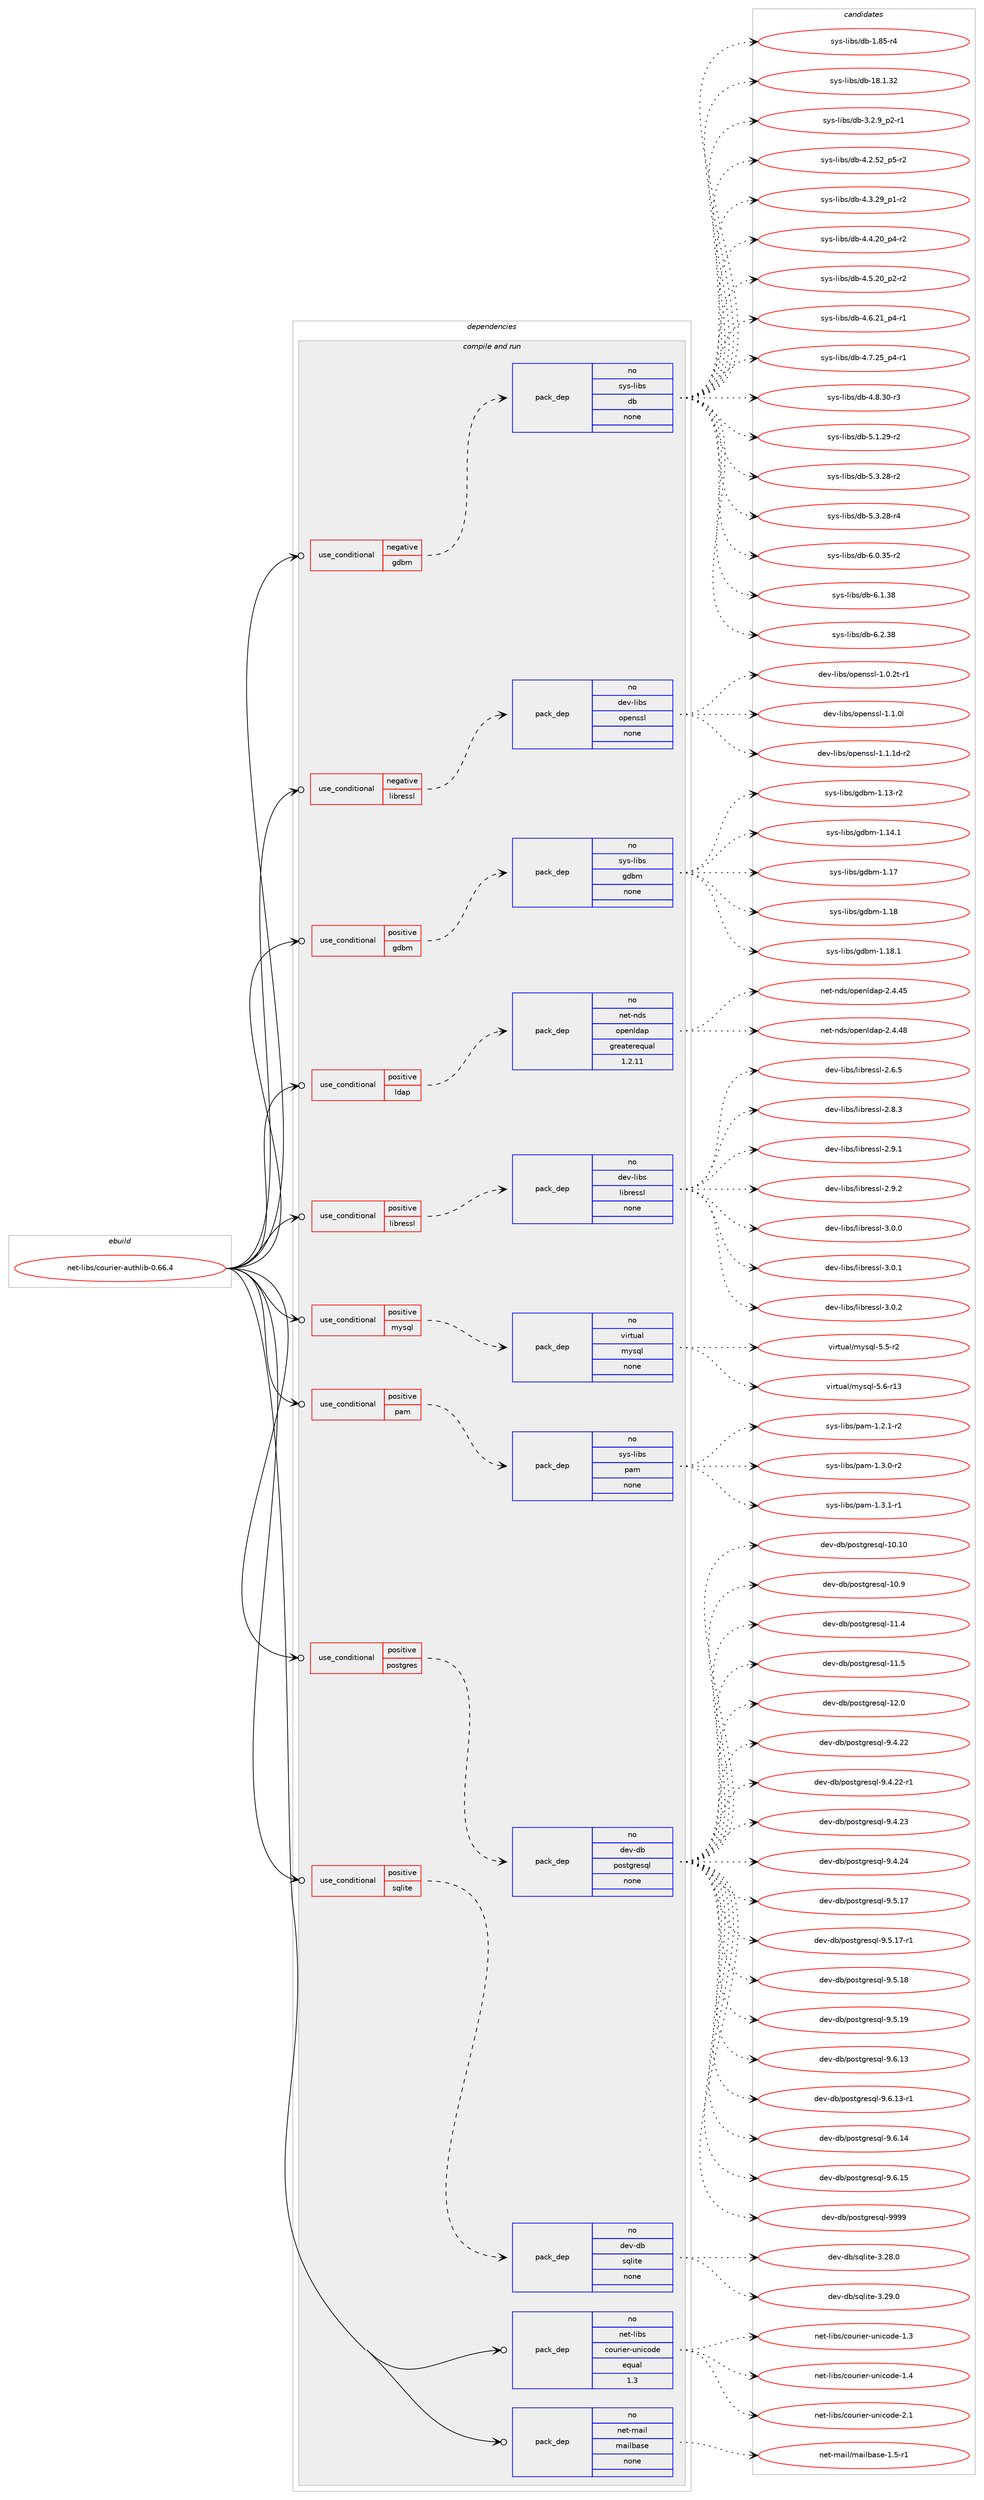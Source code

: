 digraph prolog {

# *************
# Graph options
# *************

newrank=true;
concentrate=true;
compound=true;
graph [rankdir=LR,fontname=Helvetica,fontsize=10,ranksep=1.5];#, ranksep=2.5, nodesep=0.2];
edge  [arrowhead=vee];
node  [fontname=Helvetica,fontsize=10];

# **********
# The ebuild
# **********

subgraph cluster_leftcol {
color=gray;
rank=same;
label=<<i>ebuild</i>>;
id [label="net-libs/courier-authlib-0.66.4", color=red, width=4, href="../net-libs/courier-authlib-0.66.4.svg"];
}

# ****************
# The dependencies
# ****************

subgraph cluster_midcol {
color=gray;
label=<<i>dependencies</i>>;
subgraph cluster_compile {
fillcolor="#eeeeee";
style=filled;
label=<<i>compile</i>>;
}
subgraph cluster_compileandrun {
fillcolor="#eeeeee";
style=filled;
label=<<i>compile and run</i>>;
subgraph cond201177 {
dependency825329 [label=<<TABLE BORDER="0" CELLBORDER="1" CELLSPACING="0" CELLPADDING="4"><TR><TD ROWSPAN="3" CELLPADDING="10">use_conditional</TD></TR><TR><TD>negative</TD></TR><TR><TD>gdbm</TD></TR></TABLE>>, shape=none, color=red];
subgraph pack609718 {
dependency825330 [label=<<TABLE BORDER="0" CELLBORDER="1" CELLSPACING="0" CELLPADDING="4" WIDTH="220"><TR><TD ROWSPAN="6" CELLPADDING="30">pack_dep</TD></TR><TR><TD WIDTH="110">no</TD></TR><TR><TD>sys-libs</TD></TR><TR><TD>db</TD></TR><TR><TD>none</TD></TR><TR><TD></TD></TR></TABLE>>, shape=none, color=blue];
}
dependency825329:e -> dependency825330:w [weight=20,style="dashed",arrowhead="vee"];
}
id:e -> dependency825329:w [weight=20,style="solid",arrowhead="odotvee"];
subgraph cond201178 {
dependency825331 [label=<<TABLE BORDER="0" CELLBORDER="1" CELLSPACING="0" CELLPADDING="4"><TR><TD ROWSPAN="3" CELLPADDING="10">use_conditional</TD></TR><TR><TD>negative</TD></TR><TR><TD>libressl</TD></TR></TABLE>>, shape=none, color=red];
subgraph pack609719 {
dependency825332 [label=<<TABLE BORDER="0" CELLBORDER="1" CELLSPACING="0" CELLPADDING="4" WIDTH="220"><TR><TD ROWSPAN="6" CELLPADDING="30">pack_dep</TD></TR><TR><TD WIDTH="110">no</TD></TR><TR><TD>dev-libs</TD></TR><TR><TD>openssl</TD></TR><TR><TD>none</TD></TR><TR><TD></TD></TR></TABLE>>, shape=none, color=blue];
}
dependency825331:e -> dependency825332:w [weight=20,style="dashed",arrowhead="vee"];
}
id:e -> dependency825331:w [weight=20,style="solid",arrowhead="odotvee"];
subgraph cond201179 {
dependency825333 [label=<<TABLE BORDER="0" CELLBORDER="1" CELLSPACING="0" CELLPADDING="4"><TR><TD ROWSPAN="3" CELLPADDING="10">use_conditional</TD></TR><TR><TD>positive</TD></TR><TR><TD>gdbm</TD></TR></TABLE>>, shape=none, color=red];
subgraph pack609720 {
dependency825334 [label=<<TABLE BORDER="0" CELLBORDER="1" CELLSPACING="0" CELLPADDING="4" WIDTH="220"><TR><TD ROWSPAN="6" CELLPADDING="30">pack_dep</TD></TR><TR><TD WIDTH="110">no</TD></TR><TR><TD>sys-libs</TD></TR><TR><TD>gdbm</TD></TR><TR><TD>none</TD></TR><TR><TD></TD></TR></TABLE>>, shape=none, color=blue];
}
dependency825333:e -> dependency825334:w [weight=20,style="dashed",arrowhead="vee"];
}
id:e -> dependency825333:w [weight=20,style="solid",arrowhead="odotvee"];
subgraph cond201180 {
dependency825335 [label=<<TABLE BORDER="0" CELLBORDER="1" CELLSPACING="0" CELLPADDING="4"><TR><TD ROWSPAN="3" CELLPADDING="10">use_conditional</TD></TR><TR><TD>positive</TD></TR><TR><TD>ldap</TD></TR></TABLE>>, shape=none, color=red];
subgraph pack609721 {
dependency825336 [label=<<TABLE BORDER="0" CELLBORDER="1" CELLSPACING="0" CELLPADDING="4" WIDTH="220"><TR><TD ROWSPAN="6" CELLPADDING="30">pack_dep</TD></TR><TR><TD WIDTH="110">no</TD></TR><TR><TD>net-nds</TD></TR><TR><TD>openldap</TD></TR><TR><TD>greaterequal</TD></TR><TR><TD>1.2.11</TD></TR></TABLE>>, shape=none, color=blue];
}
dependency825335:e -> dependency825336:w [weight=20,style="dashed",arrowhead="vee"];
}
id:e -> dependency825335:w [weight=20,style="solid",arrowhead="odotvee"];
subgraph cond201181 {
dependency825337 [label=<<TABLE BORDER="0" CELLBORDER="1" CELLSPACING="0" CELLPADDING="4"><TR><TD ROWSPAN="3" CELLPADDING="10">use_conditional</TD></TR><TR><TD>positive</TD></TR><TR><TD>libressl</TD></TR></TABLE>>, shape=none, color=red];
subgraph pack609722 {
dependency825338 [label=<<TABLE BORDER="0" CELLBORDER="1" CELLSPACING="0" CELLPADDING="4" WIDTH="220"><TR><TD ROWSPAN="6" CELLPADDING="30">pack_dep</TD></TR><TR><TD WIDTH="110">no</TD></TR><TR><TD>dev-libs</TD></TR><TR><TD>libressl</TD></TR><TR><TD>none</TD></TR><TR><TD></TD></TR></TABLE>>, shape=none, color=blue];
}
dependency825337:e -> dependency825338:w [weight=20,style="dashed",arrowhead="vee"];
}
id:e -> dependency825337:w [weight=20,style="solid",arrowhead="odotvee"];
subgraph cond201182 {
dependency825339 [label=<<TABLE BORDER="0" CELLBORDER="1" CELLSPACING="0" CELLPADDING="4"><TR><TD ROWSPAN="3" CELLPADDING="10">use_conditional</TD></TR><TR><TD>positive</TD></TR><TR><TD>mysql</TD></TR></TABLE>>, shape=none, color=red];
subgraph pack609723 {
dependency825340 [label=<<TABLE BORDER="0" CELLBORDER="1" CELLSPACING="0" CELLPADDING="4" WIDTH="220"><TR><TD ROWSPAN="6" CELLPADDING="30">pack_dep</TD></TR><TR><TD WIDTH="110">no</TD></TR><TR><TD>virtual</TD></TR><TR><TD>mysql</TD></TR><TR><TD>none</TD></TR><TR><TD></TD></TR></TABLE>>, shape=none, color=blue];
}
dependency825339:e -> dependency825340:w [weight=20,style="dashed",arrowhead="vee"];
}
id:e -> dependency825339:w [weight=20,style="solid",arrowhead="odotvee"];
subgraph cond201183 {
dependency825341 [label=<<TABLE BORDER="0" CELLBORDER="1" CELLSPACING="0" CELLPADDING="4"><TR><TD ROWSPAN="3" CELLPADDING="10">use_conditional</TD></TR><TR><TD>positive</TD></TR><TR><TD>pam</TD></TR></TABLE>>, shape=none, color=red];
subgraph pack609724 {
dependency825342 [label=<<TABLE BORDER="0" CELLBORDER="1" CELLSPACING="0" CELLPADDING="4" WIDTH="220"><TR><TD ROWSPAN="6" CELLPADDING="30">pack_dep</TD></TR><TR><TD WIDTH="110">no</TD></TR><TR><TD>sys-libs</TD></TR><TR><TD>pam</TD></TR><TR><TD>none</TD></TR><TR><TD></TD></TR></TABLE>>, shape=none, color=blue];
}
dependency825341:e -> dependency825342:w [weight=20,style="dashed",arrowhead="vee"];
}
id:e -> dependency825341:w [weight=20,style="solid",arrowhead="odotvee"];
subgraph cond201184 {
dependency825343 [label=<<TABLE BORDER="0" CELLBORDER="1" CELLSPACING="0" CELLPADDING="4"><TR><TD ROWSPAN="3" CELLPADDING="10">use_conditional</TD></TR><TR><TD>positive</TD></TR><TR><TD>postgres</TD></TR></TABLE>>, shape=none, color=red];
subgraph pack609725 {
dependency825344 [label=<<TABLE BORDER="0" CELLBORDER="1" CELLSPACING="0" CELLPADDING="4" WIDTH="220"><TR><TD ROWSPAN="6" CELLPADDING="30">pack_dep</TD></TR><TR><TD WIDTH="110">no</TD></TR><TR><TD>dev-db</TD></TR><TR><TD>postgresql</TD></TR><TR><TD>none</TD></TR><TR><TD></TD></TR></TABLE>>, shape=none, color=blue];
}
dependency825343:e -> dependency825344:w [weight=20,style="dashed",arrowhead="vee"];
}
id:e -> dependency825343:w [weight=20,style="solid",arrowhead="odotvee"];
subgraph cond201185 {
dependency825345 [label=<<TABLE BORDER="0" CELLBORDER="1" CELLSPACING="0" CELLPADDING="4"><TR><TD ROWSPAN="3" CELLPADDING="10">use_conditional</TD></TR><TR><TD>positive</TD></TR><TR><TD>sqlite</TD></TR></TABLE>>, shape=none, color=red];
subgraph pack609726 {
dependency825346 [label=<<TABLE BORDER="0" CELLBORDER="1" CELLSPACING="0" CELLPADDING="4" WIDTH="220"><TR><TD ROWSPAN="6" CELLPADDING="30">pack_dep</TD></TR><TR><TD WIDTH="110">no</TD></TR><TR><TD>dev-db</TD></TR><TR><TD>sqlite</TD></TR><TR><TD>none</TD></TR><TR><TD></TD></TR></TABLE>>, shape=none, color=blue];
}
dependency825345:e -> dependency825346:w [weight=20,style="dashed",arrowhead="vee"];
}
id:e -> dependency825345:w [weight=20,style="solid",arrowhead="odotvee"];
subgraph pack609727 {
dependency825347 [label=<<TABLE BORDER="0" CELLBORDER="1" CELLSPACING="0" CELLPADDING="4" WIDTH="220"><TR><TD ROWSPAN="6" CELLPADDING="30">pack_dep</TD></TR><TR><TD WIDTH="110">no</TD></TR><TR><TD>net-libs</TD></TR><TR><TD>courier-unicode</TD></TR><TR><TD>equal</TD></TR><TR><TD>1.3</TD></TR></TABLE>>, shape=none, color=blue];
}
id:e -> dependency825347:w [weight=20,style="solid",arrowhead="odotvee"];
subgraph pack609728 {
dependency825348 [label=<<TABLE BORDER="0" CELLBORDER="1" CELLSPACING="0" CELLPADDING="4" WIDTH="220"><TR><TD ROWSPAN="6" CELLPADDING="30">pack_dep</TD></TR><TR><TD WIDTH="110">no</TD></TR><TR><TD>net-mail</TD></TR><TR><TD>mailbase</TD></TR><TR><TD>none</TD></TR><TR><TD></TD></TR></TABLE>>, shape=none, color=blue];
}
id:e -> dependency825348:w [weight=20,style="solid",arrowhead="odotvee"];
}
subgraph cluster_run {
fillcolor="#eeeeee";
style=filled;
label=<<i>run</i>>;
}
}

# **************
# The candidates
# **************

subgraph cluster_choices {
rank=same;
color=gray;
label=<<i>candidates</i>>;

subgraph choice609718 {
color=black;
nodesep=1;
choice1151211154510810598115471009845494656534511452 [label="sys-libs/db-1.85-r4", color=red, width=4,href="../sys-libs/db-1.85-r4.svg"];
choice115121115451081059811547100984549564649465150 [label="sys-libs/db-18.1.32", color=red, width=4,href="../sys-libs/db-18.1.32.svg"];
choice1151211154510810598115471009845514650465795112504511449 [label="sys-libs/db-3.2.9_p2-r1", color=red, width=4,href="../sys-libs/db-3.2.9_p2-r1.svg"];
choice115121115451081059811547100984552465046535095112534511450 [label="sys-libs/db-4.2.52_p5-r2", color=red, width=4,href="../sys-libs/db-4.2.52_p5-r2.svg"];
choice115121115451081059811547100984552465146505795112494511450 [label="sys-libs/db-4.3.29_p1-r2", color=red, width=4,href="../sys-libs/db-4.3.29_p1-r2.svg"];
choice115121115451081059811547100984552465246504895112524511450 [label="sys-libs/db-4.4.20_p4-r2", color=red, width=4,href="../sys-libs/db-4.4.20_p4-r2.svg"];
choice115121115451081059811547100984552465346504895112504511450 [label="sys-libs/db-4.5.20_p2-r2", color=red, width=4,href="../sys-libs/db-4.5.20_p2-r2.svg"];
choice115121115451081059811547100984552465446504995112524511449 [label="sys-libs/db-4.6.21_p4-r1", color=red, width=4,href="../sys-libs/db-4.6.21_p4-r1.svg"];
choice115121115451081059811547100984552465546505395112524511449 [label="sys-libs/db-4.7.25_p4-r1", color=red, width=4,href="../sys-libs/db-4.7.25_p4-r1.svg"];
choice11512111545108105981154710098455246564651484511451 [label="sys-libs/db-4.8.30-r3", color=red, width=4,href="../sys-libs/db-4.8.30-r3.svg"];
choice11512111545108105981154710098455346494650574511450 [label="sys-libs/db-5.1.29-r2", color=red, width=4,href="../sys-libs/db-5.1.29-r2.svg"];
choice11512111545108105981154710098455346514650564511450 [label="sys-libs/db-5.3.28-r2", color=red, width=4,href="../sys-libs/db-5.3.28-r2.svg"];
choice11512111545108105981154710098455346514650564511452 [label="sys-libs/db-5.3.28-r4", color=red, width=4,href="../sys-libs/db-5.3.28-r4.svg"];
choice11512111545108105981154710098455446484651534511450 [label="sys-libs/db-6.0.35-r2", color=red, width=4,href="../sys-libs/db-6.0.35-r2.svg"];
choice1151211154510810598115471009845544649465156 [label="sys-libs/db-6.1.38", color=red, width=4,href="../sys-libs/db-6.1.38.svg"];
choice1151211154510810598115471009845544650465156 [label="sys-libs/db-6.2.38", color=red, width=4,href="../sys-libs/db-6.2.38.svg"];
dependency825330:e -> choice1151211154510810598115471009845494656534511452:w [style=dotted,weight="100"];
dependency825330:e -> choice115121115451081059811547100984549564649465150:w [style=dotted,weight="100"];
dependency825330:e -> choice1151211154510810598115471009845514650465795112504511449:w [style=dotted,weight="100"];
dependency825330:e -> choice115121115451081059811547100984552465046535095112534511450:w [style=dotted,weight="100"];
dependency825330:e -> choice115121115451081059811547100984552465146505795112494511450:w [style=dotted,weight="100"];
dependency825330:e -> choice115121115451081059811547100984552465246504895112524511450:w [style=dotted,weight="100"];
dependency825330:e -> choice115121115451081059811547100984552465346504895112504511450:w [style=dotted,weight="100"];
dependency825330:e -> choice115121115451081059811547100984552465446504995112524511449:w [style=dotted,weight="100"];
dependency825330:e -> choice115121115451081059811547100984552465546505395112524511449:w [style=dotted,weight="100"];
dependency825330:e -> choice11512111545108105981154710098455246564651484511451:w [style=dotted,weight="100"];
dependency825330:e -> choice11512111545108105981154710098455346494650574511450:w [style=dotted,weight="100"];
dependency825330:e -> choice11512111545108105981154710098455346514650564511450:w [style=dotted,weight="100"];
dependency825330:e -> choice11512111545108105981154710098455346514650564511452:w [style=dotted,weight="100"];
dependency825330:e -> choice11512111545108105981154710098455446484651534511450:w [style=dotted,weight="100"];
dependency825330:e -> choice1151211154510810598115471009845544649465156:w [style=dotted,weight="100"];
dependency825330:e -> choice1151211154510810598115471009845544650465156:w [style=dotted,weight="100"];
}
subgraph choice609719 {
color=black;
nodesep=1;
choice1001011184510810598115471111121011101151151084549464846501164511449 [label="dev-libs/openssl-1.0.2t-r1", color=red, width=4,href="../dev-libs/openssl-1.0.2t-r1.svg"];
choice100101118451081059811547111112101110115115108454946494648108 [label="dev-libs/openssl-1.1.0l", color=red, width=4,href="../dev-libs/openssl-1.1.0l.svg"];
choice1001011184510810598115471111121011101151151084549464946491004511450 [label="dev-libs/openssl-1.1.1d-r2", color=red, width=4,href="../dev-libs/openssl-1.1.1d-r2.svg"];
dependency825332:e -> choice1001011184510810598115471111121011101151151084549464846501164511449:w [style=dotted,weight="100"];
dependency825332:e -> choice100101118451081059811547111112101110115115108454946494648108:w [style=dotted,weight="100"];
dependency825332:e -> choice1001011184510810598115471111121011101151151084549464946491004511450:w [style=dotted,weight="100"];
}
subgraph choice609720 {
color=black;
nodesep=1;
choice1151211154510810598115471031009810945494649514511450 [label="sys-libs/gdbm-1.13-r2", color=red, width=4,href="../sys-libs/gdbm-1.13-r2.svg"];
choice1151211154510810598115471031009810945494649524649 [label="sys-libs/gdbm-1.14.1", color=red, width=4,href="../sys-libs/gdbm-1.14.1.svg"];
choice115121115451081059811547103100981094549464955 [label="sys-libs/gdbm-1.17", color=red, width=4,href="../sys-libs/gdbm-1.17.svg"];
choice115121115451081059811547103100981094549464956 [label="sys-libs/gdbm-1.18", color=red, width=4,href="../sys-libs/gdbm-1.18.svg"];
choice1151211154510810598115471031009810945494649564649 [label="sys-libs/gdbm-1.18.1", color=red, width=4,href="../sys-libs/gdbm-1.18.1.svg"];
dependency825334:e -> choice1151211154510810598115471031009810945494649514511450:w [style=dotted,weight="100"];
dependency825334:e -> choice1151211154510810598115471031009810945494649524649:w [style=dotted,weight="100"];
dependency825334:e -> choice115121115451081059811547103100981094549464955:w [style=dotted,weight="100"];
dependency825334:e -> choice115121115451081059811547103100981094549464956:w [style=dotted,weight="100"];
dependency825334:e -> choice1151211154510810598115471031009810945494649564649:w [style=dotted,weight="100"];
}
subgraph choice609721 {
color=black;
nodesep=1;
choice11010111645110100115471111121011101081009711245504652465253 [label="net-nds/openldap-2.4.45", color=red, width=4,href="../net-nds/openldap-2.4.45.svg"];
choice11010111645110100115471111121011101081009711245504652465256 [label="net-nds/openldap-2.4.48", color=red, width=4,href="../net-nds/openldap-2.4.48.svg"];
dependency825336:e -> choice11010111645110100115471111121011101081009711245504652465253:w [style=dotted,weight="100"];
dependency825336:e -> choice11010111645110100115471111121011101081009711245504652465256:w [style=dotted,weight="100"];
}
subgraph choice609722 {
color=black;
nodesep=1;
choice10010111845108105981154710810598114101115115108455046544653 [label="dev-libs/libressl-2.6.5", color=red, width=4,href="../dev-libs/libressl-2.6.5.svg"];
choice10010111845108105981154710810598114101115115108455046564651 [label="dev-libs/libressl-2.8.3", color=red, width=4,href="../dev-libs/libressl-2.8.3.svg"];
choice10010111845108105981154710810598114101115115108455046574649 [label="dev-libs/libressl-2.9.1", color=red, width=4,href="../dev-libs/libressl-2.9.1.svg"];
choice10010111845108105981154710810598114101115115108455046574650 [label="dev-libs/libressl-2.9.2", color=red, width=4,href="../dev-libs/libressl-2.9.2.svg"];
choice10010111845108105981154710810598114101115115108455146484648 [label="dev-libs/libressl-3.0.0", color=red, width=4,href="../dev-libs/libressl-3.0.0.svg"];
choice10010111845108105981154710810598114101115115108455146484649 [label="dev-libs/libressl-3.0.1", color=red, width=4,href="../dev-libs/libressl-3.0.1.svg"];
choice10010111845108105981154710810598114101115115108455146484650 [label="dev-libs/libressl-3.0.2", color=red, width=4,href="../dev-libs/libressl-3.0.2.svg"];
dependency825338:e -> choice10010111845108105981154710810598114101115115108455046544653:w [style=dotted,weight="100"];
dependency825338:e -> choice10010111845108105981154710810598114101115115108455046564651:w [style=dotted,weight="100"];
dependency825338:e -> choice10010111845108105981154710810598114101115115108455046574649:w [style=dotted,weight="100"];
dependency825338:e -> choice10010111845108105981154710810598114101115115108455046574650:w [style=dotted,weight="100"];
dependency825338:e -> choice10010111845108105981154710810598114101115115108455146484648:w [style=dotted,weight="100"];
dependency825338:e -> choice10010111845108105981154710810598114101115115108455146484649:w [style=dotted,weight="100"];
dependency825338:e -> choice10010111845108105981154710810598114101115115108455146484650:w [style=dotted,weight="100"];
}
subgraph choice609723 {
color=black;
nodesep=1;
choice1181051141161179710847109121115113108455346534511450 [label="virtual/mysql-5.5-r2", color=red, width=4,href="../virtual/mysql-5.5-r2.svg"];
choice118105114116117971084710912111511310845534654451144951 [label="virtual/mysql-5.6-r13", color=red, width=4,href="../virtual/mysql-5.6-r13.svg"];
dependency825340:e -> choice1181051141161179710847109121115113108455346534511450:w [style=dotted,weight="100"];
dependency825340:e -> choice118105114116117971084710912111511310845534654451144951:w [style=dotted,weight="100"];
}
subgraph choice609724 {
color=black;
nodesep=1;
choice115121115451081059811547112971094549465046494511450 [label="sys-libs/pam-1.2.1-r2", color=red, width=4,href="../sys-libs/pam-1.2.1-r2.svg"];
choice115121115451081059811547112971094549465146484511450 [label="sys-libs/pam-1.3.0-r2", color=red, width=4,href="../sys-libs/pam-1.3.0-r2.svg"];
choice115121115451081059811547112971094549465146494511449 [label="sys-libs/pam-1.3.1-r1", color=red, width=4,href="../sys-libs/pam-1.3.1-r1.svg"];
dependency825342:e -> choice115121115451081059811547112971094549465046494511450:w [style=dotted,weight="100"];
dependency825342:e -> choice115121115451081059811547112971094549465146484511450:w [style=dotted,weight="100"];
dependency825342:e -> choice115121115451081059811547112971094549465146494511449:w [style=dotted,weight="100"];
}
subgraph choice609725 {
color=black;
nodesep=1;
choice100101118451009847112111115116103114101115113108454948464948 [label="dev-db/postgresql-10.10", color=red, width=4,href="../dev-db/postgresql-10.10.svg"];
choice1001011184510098471121111151161031141011151131084549484657 [label="dev-db/postgresql-10.9", color=red, width=4,href="../dev-db/postgresql-10.9.svg"];
choice1001011184510098471121111151161031141011151131084549494652 [label="dev-db/postgresql-11.4", color=red, width=4,href="../dev-db/postgresql-11.4.svg"];
choice1001011184510098471121111151161031141011151131084549494653 [label="dev-db/postgresql-11.5", color=red, width=4,href="../dev-db/postgresql-11.5.svg"];
choice1001011184510098471121111151161031141011151131084549504648 [label="dev-db/postgresql-12.0", color=red, width=4,href="../dev-db/postgresql-12.0.svg"];
choice10010111845100984711211111511610311410111511310845574652465050 [label="dev-db/postgresql-9.4.22", color=red, width=4,href="../dev-db/postgresql-9.4.22.svg"];
choice100101118451009847112111115116103114101115113108455746524650504511449 [label="dev-db/postgresql-9.4.22-r1", color=red, width=4,href="../dev-db/postgresql-9.4.22-r1.svg"];
choice10010111845100984711211111511610311410111511310845574652465051 [label="dev-db/postgresql-9.4.23", color=red, width=4,href="../dev-db/postgresql-9.4.23.svg"];
choice10010111845100984711211111511610311410111511310845574652465052 [label="dev-db/postgresql-9.4.24", color=red, width=4,href="../dev-db/postgresql-9.4.24.svg"];
choice10010111845100984711211111511610311410111511310845574653464955 [label="dev-db/postgresql-9.5.17", color=red, width=4,href="../dev-db/postgresql-9.5.17.svg"];
choice100101118451009847112111115116103114101115113108455746534649554511449 [label="dev-db/postgresql-9.5.17-r1", color=red, width=4,href="../dev-db/postgresql-9.5.17-r1.svg"];
choice10010111845100984711211111511610311410111511310845574653464956 [label="dev-db/postgresql-9.5.18", color=red, width=4,href="../dev-db/postgresql-9.5.18.svg"];
choice10010111845100984711211111511610311410111511310845574653464957 [label="dev-db/postgresql-9.5.19", color=red, width=4,href="../dev-db/postgresql-9.5.19.svg"];
choice10010111845100984711211111511610311410111511310845574654464951 [label="dev-db/postgresql-9.6.13", color=red, width=4,href="../dev-db/postgresql-9.6.13.svg"];
choice100101118451009847112111115116103114101115113108455746544649514511449 [label="dev-db/postgresql-9.6.13-r1", color=red, width=4,href="../dev-db/postgresql-9.6.13-r1.svg"];
choice10010111845100984711211111511610311410111511310845574654464952 [label="dev-db/postgresql-9.6.14", color=red, width=4,href="../dev-db/postgresql-9.6.14.svg"];
choice10010111845100984711211111511610311410111511310845574654464953 [label="dev-db/postgresql-9.6.15", color=red, width=4,href="../dev-db/postgresql-9.6.15.svg"];
choice1001011184510098471121111151161031141011151131084557575757 [label="dev-db/postgresql-9999", color=red, width=4,href="../dev-db/postgresql-9999.svg"];
dependency825344:e -> choice100101118451009847112111115116103114101115113108454948464948:w [style=dotted,weight="100"];
dependency825344:e -> choice1001011184510098471121111151161031141011151131084549484657:w [style=dotted,weight="100"];
dependency825344:e -> choice1001011184510098471121111151161031141011151131084549494652:w [style=dotted,weight="100"];
dependency825344:e -> choice1001011184510098471121111151161031141011151131084549494653:w [style=dotted,weight="100"];
dependency825344:e -> choice1001011184510098471121111151161031141011151131084549504648:w [style=dotted,weight="100"];
dependency825344:e -> choice10010111845100984711211111511610311410111511310845574652465050:w [style=dotted,weight="100"];
dependency825344:e -> choice100101118451009847112111115116103114101115113108455746524650504511449:w [style=dotted,weight="100"];
dependency825344:e -> choice10010111845100984711211111511610311410111511310845574652465051:w [style=dotted,weight="100"];
dependency825344:e -> choice10010111845100984711211111511610311410111511310845574652465052:w [style=dotted,weight="100"];
dependency825344:e -> choice10010111845100984711211111511610311410111511310845574653464955:w [style=dotted,weight="100"];
dependency825344:e -> choice100101118451009847112111115116103114101115113108455746534649554511449:w [style=dotted,weight="100"];
dependency825344:e -> choice10010111845100984711211111511610311410111511310845574653464956:w [style=dotted,weight="100"];
dependency825344:e -> choice10010111845100984711211111511610311410111511310845574653464957:w [style=dotted,weight="100"];
dependency825344:e -> choice10010111845100984711211111511610311410111511310845574654464951:w [style=dotted,weight="100"];
dependency825344:e -> choice100101118451009847112111115116103114101115113108455746544649514511449:w [style=dotted,weight="100"];
dependency825344:e -> choice10010111845100984711211111511610311410111511310845574654464952:w [style=dotted,weight="100"];
dependency825344:e -> choice10010111845100984711211111511610311410111511310845574654464953:w [style=dotted,weight="100"];
dependency825344:e -> choice1001011184510098471121111151161031141011151131084557575757:w [style=dotted,weight="100"];
}
subgraph choice609726 {
color=black;
nodesep=1;
choice10010111845100984711511310810511610145514650564648 [label="dev-db/sqlite-3.28.0", color=red, width=4,href="../dev-db/sqlite-3.28.0.svg"];
choice10010111845100984711511310810511610145514650574648 [label="dev-db/sqlite-3.29.0", color=red, width=4,href="../dev-db/sqlite-3.29.0.svg"];
dependency825346:e -> choice10010111845100984711511310810511610145514650564648:w [style=dotted,weight="100"];
dependency825346:e -> choice10010111845100984711511310810511610145514650574648:w [style=dotted,weight="100"];
}
subgraph choice609727 {
color=black;
nodesep=1;
choice11010111645108105981154799111117114105101114451171101059911110010145494651 [label="net-libs/courier-unicode-1.3", color=red, width=4,href="../net-libs/courier-unicode-1.3.svg"];
choice11010111645108105981154799111117114105101114451171101059911110010145494652 [label="net-libs/courier-unicode-1.4", color=red, width=4,href="../net-libs/courier-unicode-1.4.svg"];
choice11010111645108105981154799111117114105101114451171101059911110010145504649 [label="net-libs/courier-unicode-2.1", color=red, width=4,href="../net-libs/courier-unicode-2.1.svg"];
dependency825347:e -> choice11010111645108105981154799111117114105101114451171101059911110010145494651:w [style=dotted,weight="100"];
dependency825347:e -> choice11010111645108105981154799111117114105101114451171101059911110010145494652:w [style=dotted,weight="100"];
dependency825347:e -> choice11010111645108105981154799111117114105101114451171101059911110010145504649:w [style=dotted,weight="100"];
}
subgraph choice609728 {
color=black;
nodesep=1;
choice110101116451099710510847109971051089897115101454946534511449 [label="net-mail/mailbase-1.5-r1", color=red, width=4,href="../net-mail/mailbase-1.5-r1.svg"];
dependency825348:e -> choice110101116451099710510847109971051089897115101454946534511449:w [style=dotted,weight="100"];
}
}

}
